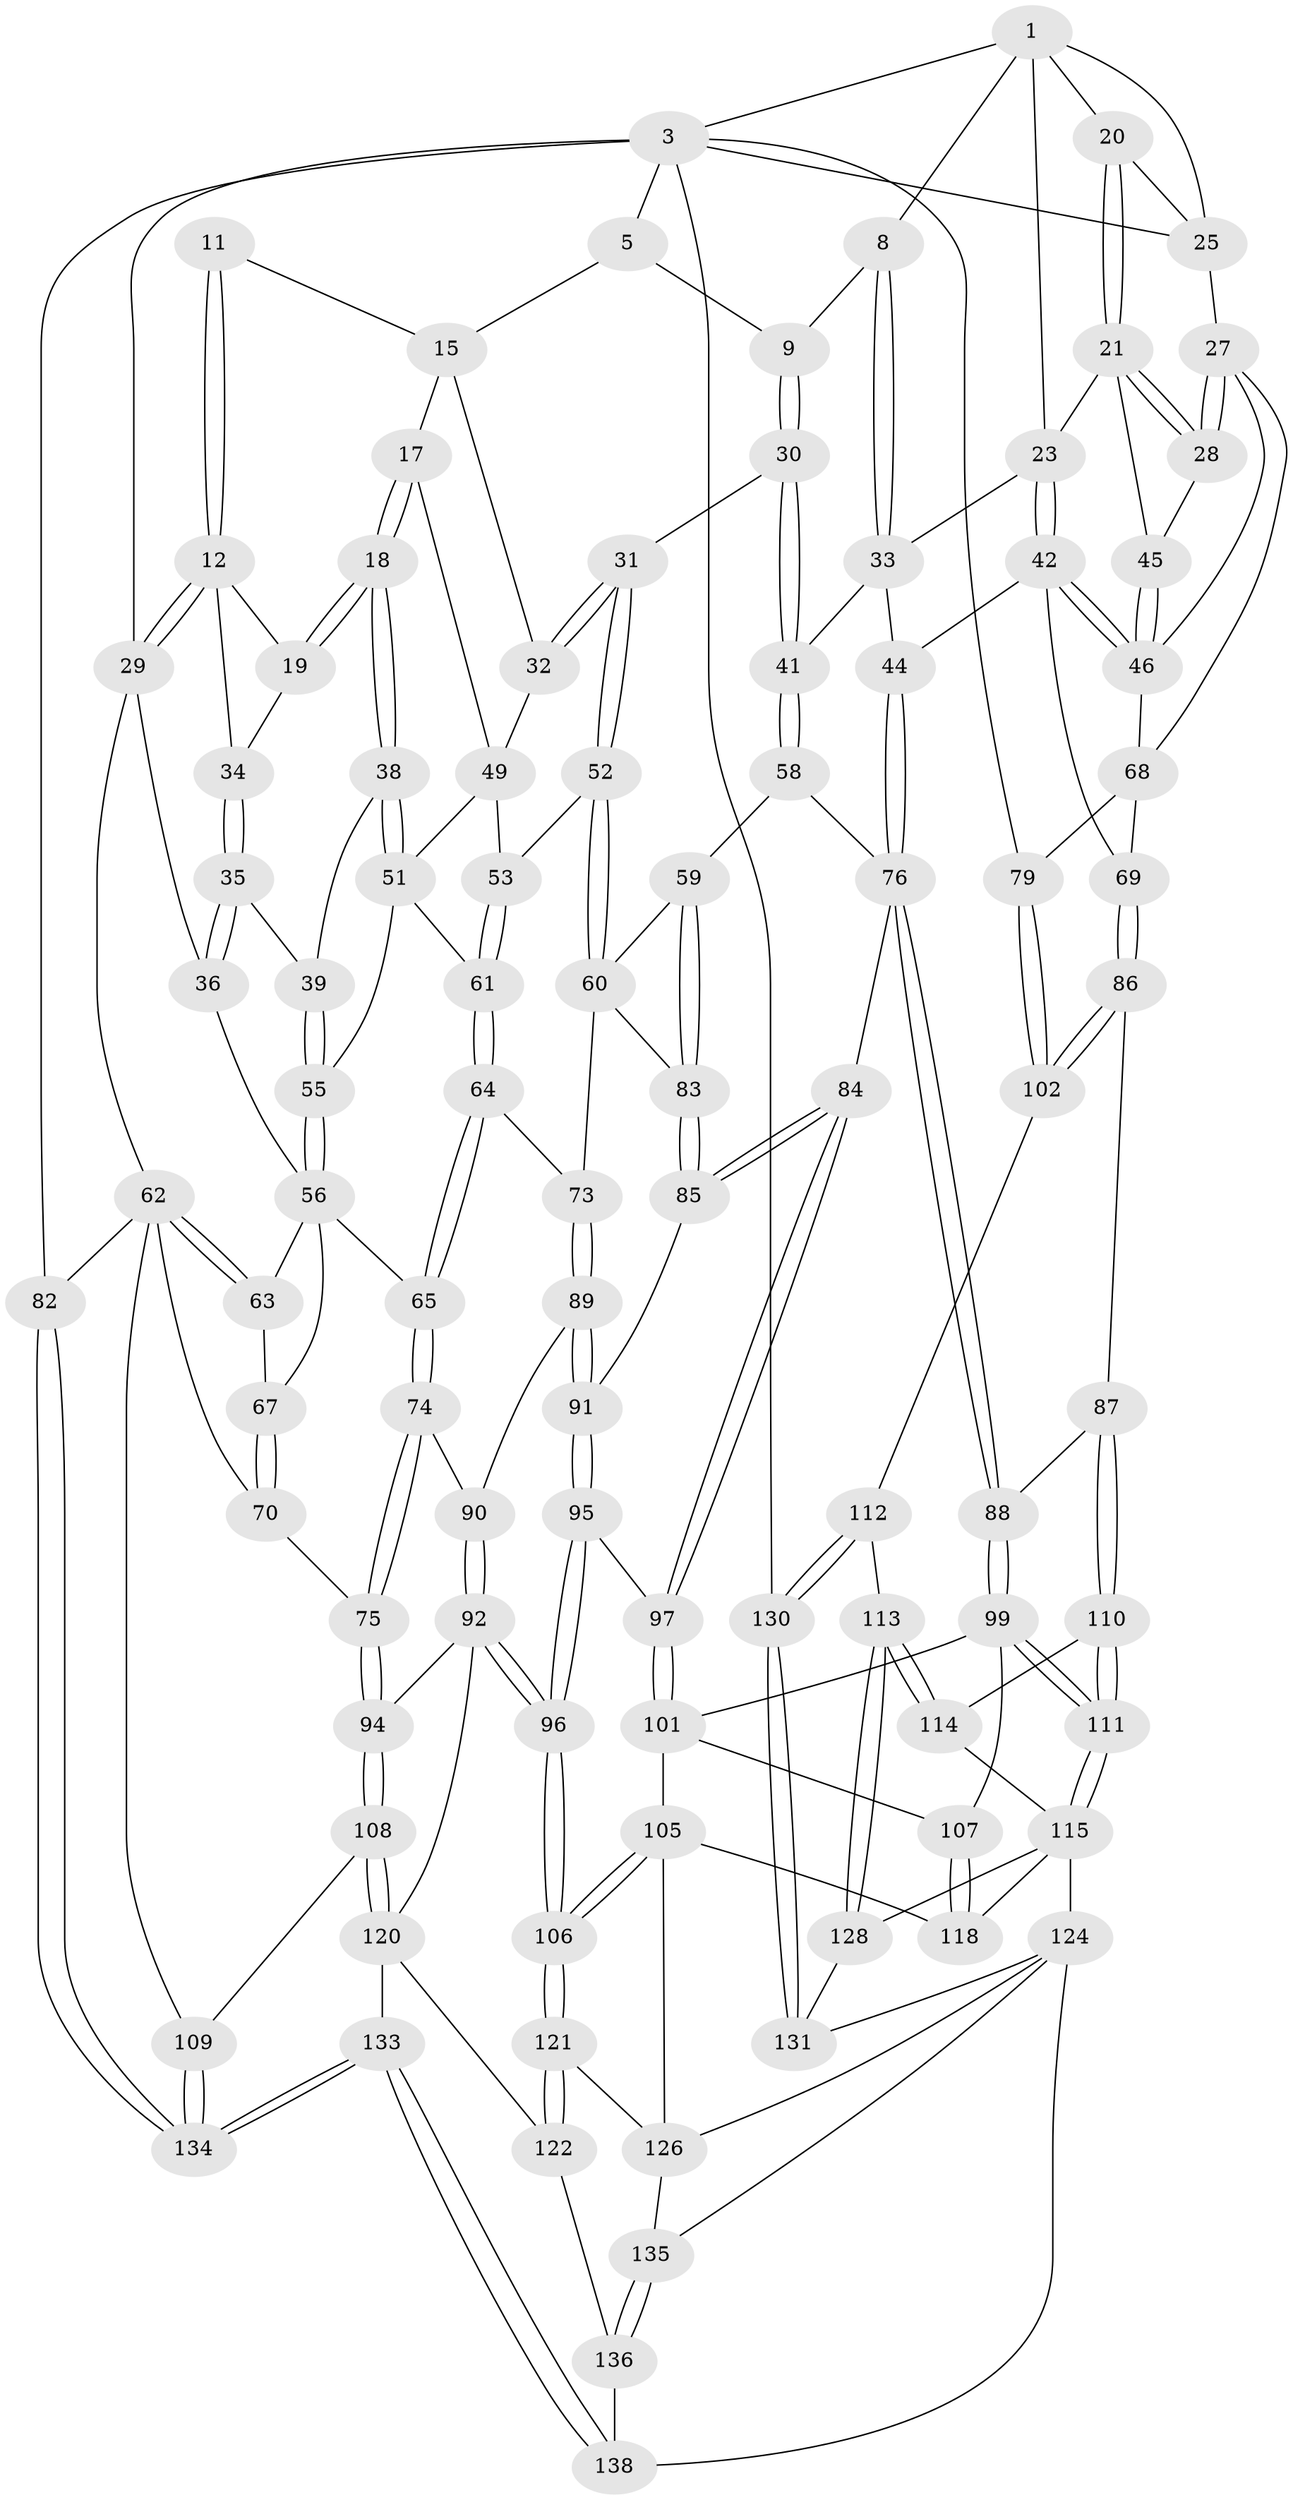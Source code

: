 // original degree distribution, {3: 0.02142857142857143, 6: 0.21428571428571427, 4: 0.21428571428571427, 5: 0.55}
// Generated by graph-tools (version 1.1) at 2025/21/03/04/25 18:21:39]
// undirected, 98 vertices, 232 edges
graph export_dot {
graph [start="1"]
  node [color=gray90,style=filled];
  1 [pos="+0.7771249269405601+0",super="+2+6"];
  3 [pos="+1+0",super="+4+78"];
  5 [pos="+0.4478456011822473+0",super="+10"];
  8 [pos="+0.5339407295295502+0.11101688064620051"];
  9 [pos="+0.514104738670768+0.10567897068725281"];
  11 [pos="+0.28578166562680524+0.11193921515268988"];
  12 [pos="+0+0",super="+13"];
  15 [pos="+0.3398465393893127+0.11680228972480035",super="+16"];
  17 [pos="+0.2564817656500007+0.25314652772382445"];
  18 [pos="+0.24390922683511945+0.25864068370160614"];
  19 [pos="+0.18682724489334118+0.21272427578864608"];
  20 [pos="+0.8108466489329388+0.10940297896856763"];
  21 [pos="+0.8360292303495352+0.1831857258696041",super="+22"];
  23 [pos="+0.779971524978367+0.28572436856519406",super="+24"];
  25 [pos="+0.8336903902899716+0.10233691988940703",super="+26"];
  27 [pos="+1+0.10483348089952708",super="+47"];
  28 [pos="+1+0.1876918784990571"];
  29 [pos="+0+0",super="+37"];
  30 [pos="+0.4961426810546472+0.22675998519360083"];
  31 [pos="+0.41230402050592635+0.2917614975608474"];
  32 [pos="+0.382450355323959+0.2779454253766883"];
  33 [pos="+0.6570161799570678+0.23624276641723232",super="+40"];
  34 [pos="+0.12532469030015111+0.18469834053401016"];
  35 [pos="+0.13944555528769173+0.31098778336519955"];
  36 [pos="+0.12519692075429822+0.3265089851171374"];
  38 [pos="+0.24054896905497755+0.26798514776807403"];
  39 [pos="+0.1951304167016626+0.3015754788188577"];
  41 [pos="+0.593251976278768+0.39774190964737"];
  42 [pos="+0.76949008255108+0.4129273854439882",super="+43"];
  44 [pos="+0.6589319951894109+0.4145284100401846"];
  45 [pos="+0.9071925997169831+0.2730730187944628"];
  46 [pos="+0.9191412651755997+0.35729300423302485",super="+48"];
  49 [pos="+0.32185790852380164+0.2967059559135597",super="+50"];
  51 [pos="+0.2553902857523293+0.3212113199461497",super="+54"];
  52 [pos="+0.39770976345744474+0.4087216808876657"];
  53 [pos="+0.34527921160334724+0.4153127759471597"];
  55 [pos="+0.19842693507054598+0.3699421046094732"];
  56 [pos="+0.18177167284338425+0.38747422206254417",super="+57+66"];
  58 [pos="+0.5572489314885107+0.42290485382158505"];
  59 [pos="+0.4714575189400685+0.44069778931691367"];
  60 [pos="+0.4169901346020157+0.4192476690349771",super="+72"];
  61 [pos="+0.3209512831683481+0.4251294047946882"];
  62 [pos="+0+0.4087686784799949",super="+71"];
  63 [pos="+0.06734200954184065+0.3960931210082277"];
  64 [pos="+0.2819005065161415+0.4714109945764259"];
  65 [pos="+0.23447058188429853+0.5027949292643467"];
  67 [pos="+0.13957408173702895+0.4490415521613433"];
  68 [pos="+0.8962227170730567+0.5337710726738956",super="+80"];
  69 [pos="+0.8307310546604796+0.5526165405630173"];
  70 [pos="+0+0.6022643500603815"];
  73 [pos="+0.36957903703587147+0.5458033898461073"];
  74 [pos="+0.2299608711709974+0.5256591701893598"];
  75 [pos="+0.039091846339164064+0.6289868539610466"];
  76 [pos="+0.6415750265907559+0.6169212611845992",super="+77"];
  79 [pos="+1+0.6991658428165695"];
  82 [pos="+0+1"];
  83 [pos="+0.44892643012873107+0.5602381067835447"];
  84 [pos="+0.48373881209179587+0.6096242470814147"];
  85 [pos="+0.4538396241918347+0.5781694751284333"];
  86 [pos="+0.8124675394612274+0.6302829400040486"];
  87 [pos="+0.7276817969017212+0.6597598049133461"];
  88 [pos="+0.6611667888296798+0.6574404891285757"];
  89 [pos="+0.3510804934566301+0.5830812643850516"];
  90 [pos="+0.2311067539284417+0.5281230862339492"];
  91 [pos="+0.3602141825498208+0.6268752862900135"];
  92 [pos="+0.26976723111394435+0.6848079359836349",super="+93"];
  94 [pos="+0.04565147299666654+0.637212226511166"];
  95 [pos="+0.3302120489772547+0.6910058301267348"];
  96 [pos="+0.319587158398918+0.7009157646088002"];
  97 [pos="+0.4911845747517001+0.642377246370545",super="+98"];
  99 [pos="+0.62308494085569+0.6837495141043204",super="+100"];
  101 [pos="+0.5123902094470666+0.671229213172701",super="+103"];
  102 [pos="+0.8927518206066232+0.7256816135092954"];
  105 [pos="+0.36217208117767064+0.7781676102087035",super="+119"];
  106 [pos="+0.35464523632116424+0.7776970088605522"];
  107 [pos="+0.5270396081682756+0.7002210649120549"];
  108 [pos="+0.08842377673149637+0.8253299752285451"];
  109 [pos="+0.060400793718205475+0.842003195811071"];
  110 [pos="+0.7218645926608737+0.751285284793889"];
  111 [pos="+0.6257937721610943+0.848472456549722"];
  112 [pos="+0.87163414996358+0.8190538719237915"];
  113 [pos="+0.7685791787846827+0.8305785639205844"];
  114 [pos="+0.7405316550034907+0.8153999503975982"];
  115 [pos="+0.6257620643893635+0.8486455366727987",super="+116+127"];
  118 [pos="+0.5090746684919992+0.7858500949401155"];
  120 [pos="+0.16104657470297945+0.8418074315125551",super="+123"];
  121 [pos="+0.32729613258832196+0.8473894877258362"];
  122 [pos="+0.2687872057477103+0.8821701968082932"];
  124 [pos="+0.4940451791156385+0.9188218585137835",super="+139+125"];
  126 [pos="+0.4683031778367046+0.9124700411911573",super="+129"];
  128 [pos="+0.7373817395104172+0.895870193446506",super="+132"];
  130 [pos="+1+1"];
  131 [pos="+0.8271435448949469+1"];
  133 [pos="+0.03727018888618784+1"];
  134 [pos="+0.03209171804686581+1"];
  135 [pos="+0.3842531572699874+0.9884530733692575"];
  136 [pos="+0.3638354675150414+1",super="+137"];
  138 [pos="+0.14220496290622414+1",super="+140"];
  1 -- 3;
  1 -- 25;
  1 -- 8;
  1 -- 20;
  1 -- 23;
  3 -- 25;
  3 -- 5;
  3 -- 82 [weight=2];
  3 -- 29;
  3 -- 130;
  3 -- 79;
  5 -- 9;
  5 -- 15;
  8 -- 9;
  8 -- 33;
  8 -- 33;
  9 -- 30;
  9 -- 30;
  11 -- 12;
  11 -- 12;
  11 -- 15;
  12 -- 29;
  12 -- 29;
  12 -- 34;
  12 -- 19;
  15 -- 32;
  15 -- 17;
  17 -- 18;
  17 -- 18;
  17 -- 49;
  18 -- 19;
  18 -- 19;
  18 -- 38;
  18 -- 38;
  19 -- 34;
  20 -- 21;
  20 -- 21;
  20 -- 25;
  21 -- 28;
  21 -- 28;
  21 -- 45;
  21 -- 23;
  23 -- 42;
  23 -- 42;
  23 -- 33;
  25 -- 27;
  27 -- 28;
  27 -- 28;
  27 -- 68;
  27 -- 46;
  28 -- 45;
  29 -- 36;
  29 -- 62;
  30 -- 31;
  30 -- 41;
  30 -- 41;
  31 -- 32;
  31 -- 32;
  31 -- 52;
  31 -- 52;
  32 -- 49;
  33 -- 44;
  33 -- 41;
  34 -- 35;
  34 -- 35;
  35 -- 36;
  35 -- 36;
  35 -- 39;
  36 -- 56;
  38 -- 39;
  38 -- 51;
  38 -- 51;
  39 -- 55;
  39 -- 55;
  41 -- 58;
  41 -- 58;
  42 -- 46;
  42 -- 46;
  42 -- 44;
  42 -- 69;
  44 -- 76;
  44 -- 76;
  45 -- 46;
  45 -- 46;
  46 -- 68;
  49 -- 51;
  49 -- 53;
  51 -- 61;
  51 -- 55;
  52 -- 53;
  52 -- 60;
  52 -- 60;
  53 -- 61;
  53 -- 61;
  55 -- 56;
  55 -- 56;
  56 -- 63;
  56 -- 65;
  56 -- 67;
  58 -- 59;
  58 -- 76;
  59 -- 60;
  59 -- 83;
  59 -- 83;
  60 -- 73;
  60 -- 83;
  61 -- 64;
  61 -- 64;
  62 -- 63;
  62 -- 63;
  62 -- 70;
  62 -- 82;
  62 -- 109;
  63 -- 67;
  64 -- 65;
  64 -- 65;
  64 -- 73;
  65 -- 74;
  65 -- 74;
  67 -- 70;
  67 -- 70;
  68 -- 69;
  68 -- 79;
  69 -- 86;
  69 -- 86;
  70 -- 75;
  73 -- 89;
  73 -- 89;
  74 -- 75;
  74 -- 75;
  74 -- 90;
  75 -- 94;
  75 -- 94;
  76 -- 88;
  76 -- 88;
  76 -- 84;
  79 -- 102;
  79 -- 102;
  82 -- 134;
  82 -- 134;
  83 -- 85;
  83 -- 85;
  84 -- 85;
  84 -- 85;
  84 -- 97;
  84 -- 97;
  85 -- 91;
  86 -- 87;
  86 -- 102;
  86 -- 102;
  87 -- 88;
  87 -- 110;
  87 -- 110;
  88 -- 99;
  88 -- 99;
  89 -- 90;
  89 -- 91;
  89 -- 91;
  90 -- 92;
  90 -- 92;
  91 -- 95;
  91 -- 95;
  92 -- 96;
  92 -- 96;
  92 -- 120;
  92 -- 94;
  94 -- 108;
  94 -- 108;
  95 -- 96;
  95 -- 96;
  95 -- 97;
  96 -- 106;
  96 -- 106;
  97 -- 101 [weight=2];
  97 -- 101;
  99 -- 111;
  99 -- 111;
  99 -- 107;
  99 -- 101;
  101 -- 105;
  101 -- 107;
  102 -- 112;
  105 -- 106;
  105 -- 106;
  105 -- 126;
  105 -- 118;
  106 -- 121;
  106 -- 121;
  107 -- 118;
  107 -- 118;
  108 -- 109;
  108 -- 120;
  108 -- 120;
  109 -- 134;
  109 -- 134;
  110 -- 111;
  110 -- 111;
  110 -- 114;
  111 -- 115;
  111 -- 115;
  112 -- 113;
  112 -- 130;
  112 -- 130;
  113 -- 114;
  113 -- 114;
  113 -- 128;
  113 -- 128;
  114 -- 115;
  115 -- 128 [weight=2];
  115 -- 124;
  115 -- 118;
  120 -- 122;
  120 -- 133;
  121 -- 122;
  121 -- 122;
  121 -- 126;
  122 -- 136;
  124 -- 131;
  124 -- 126;
  124 -- 135;
  124 -- 138;
  126 -- 135;
  128 -- 131;
  130 -- 131;
  130 -- 131;
  133 -- 134;
  133 -- 134;
  133 -- 138;
  133 -- 138;
  135 -- 136;
  135 -- 136;
  136 -- 138 [weight=2];
}
